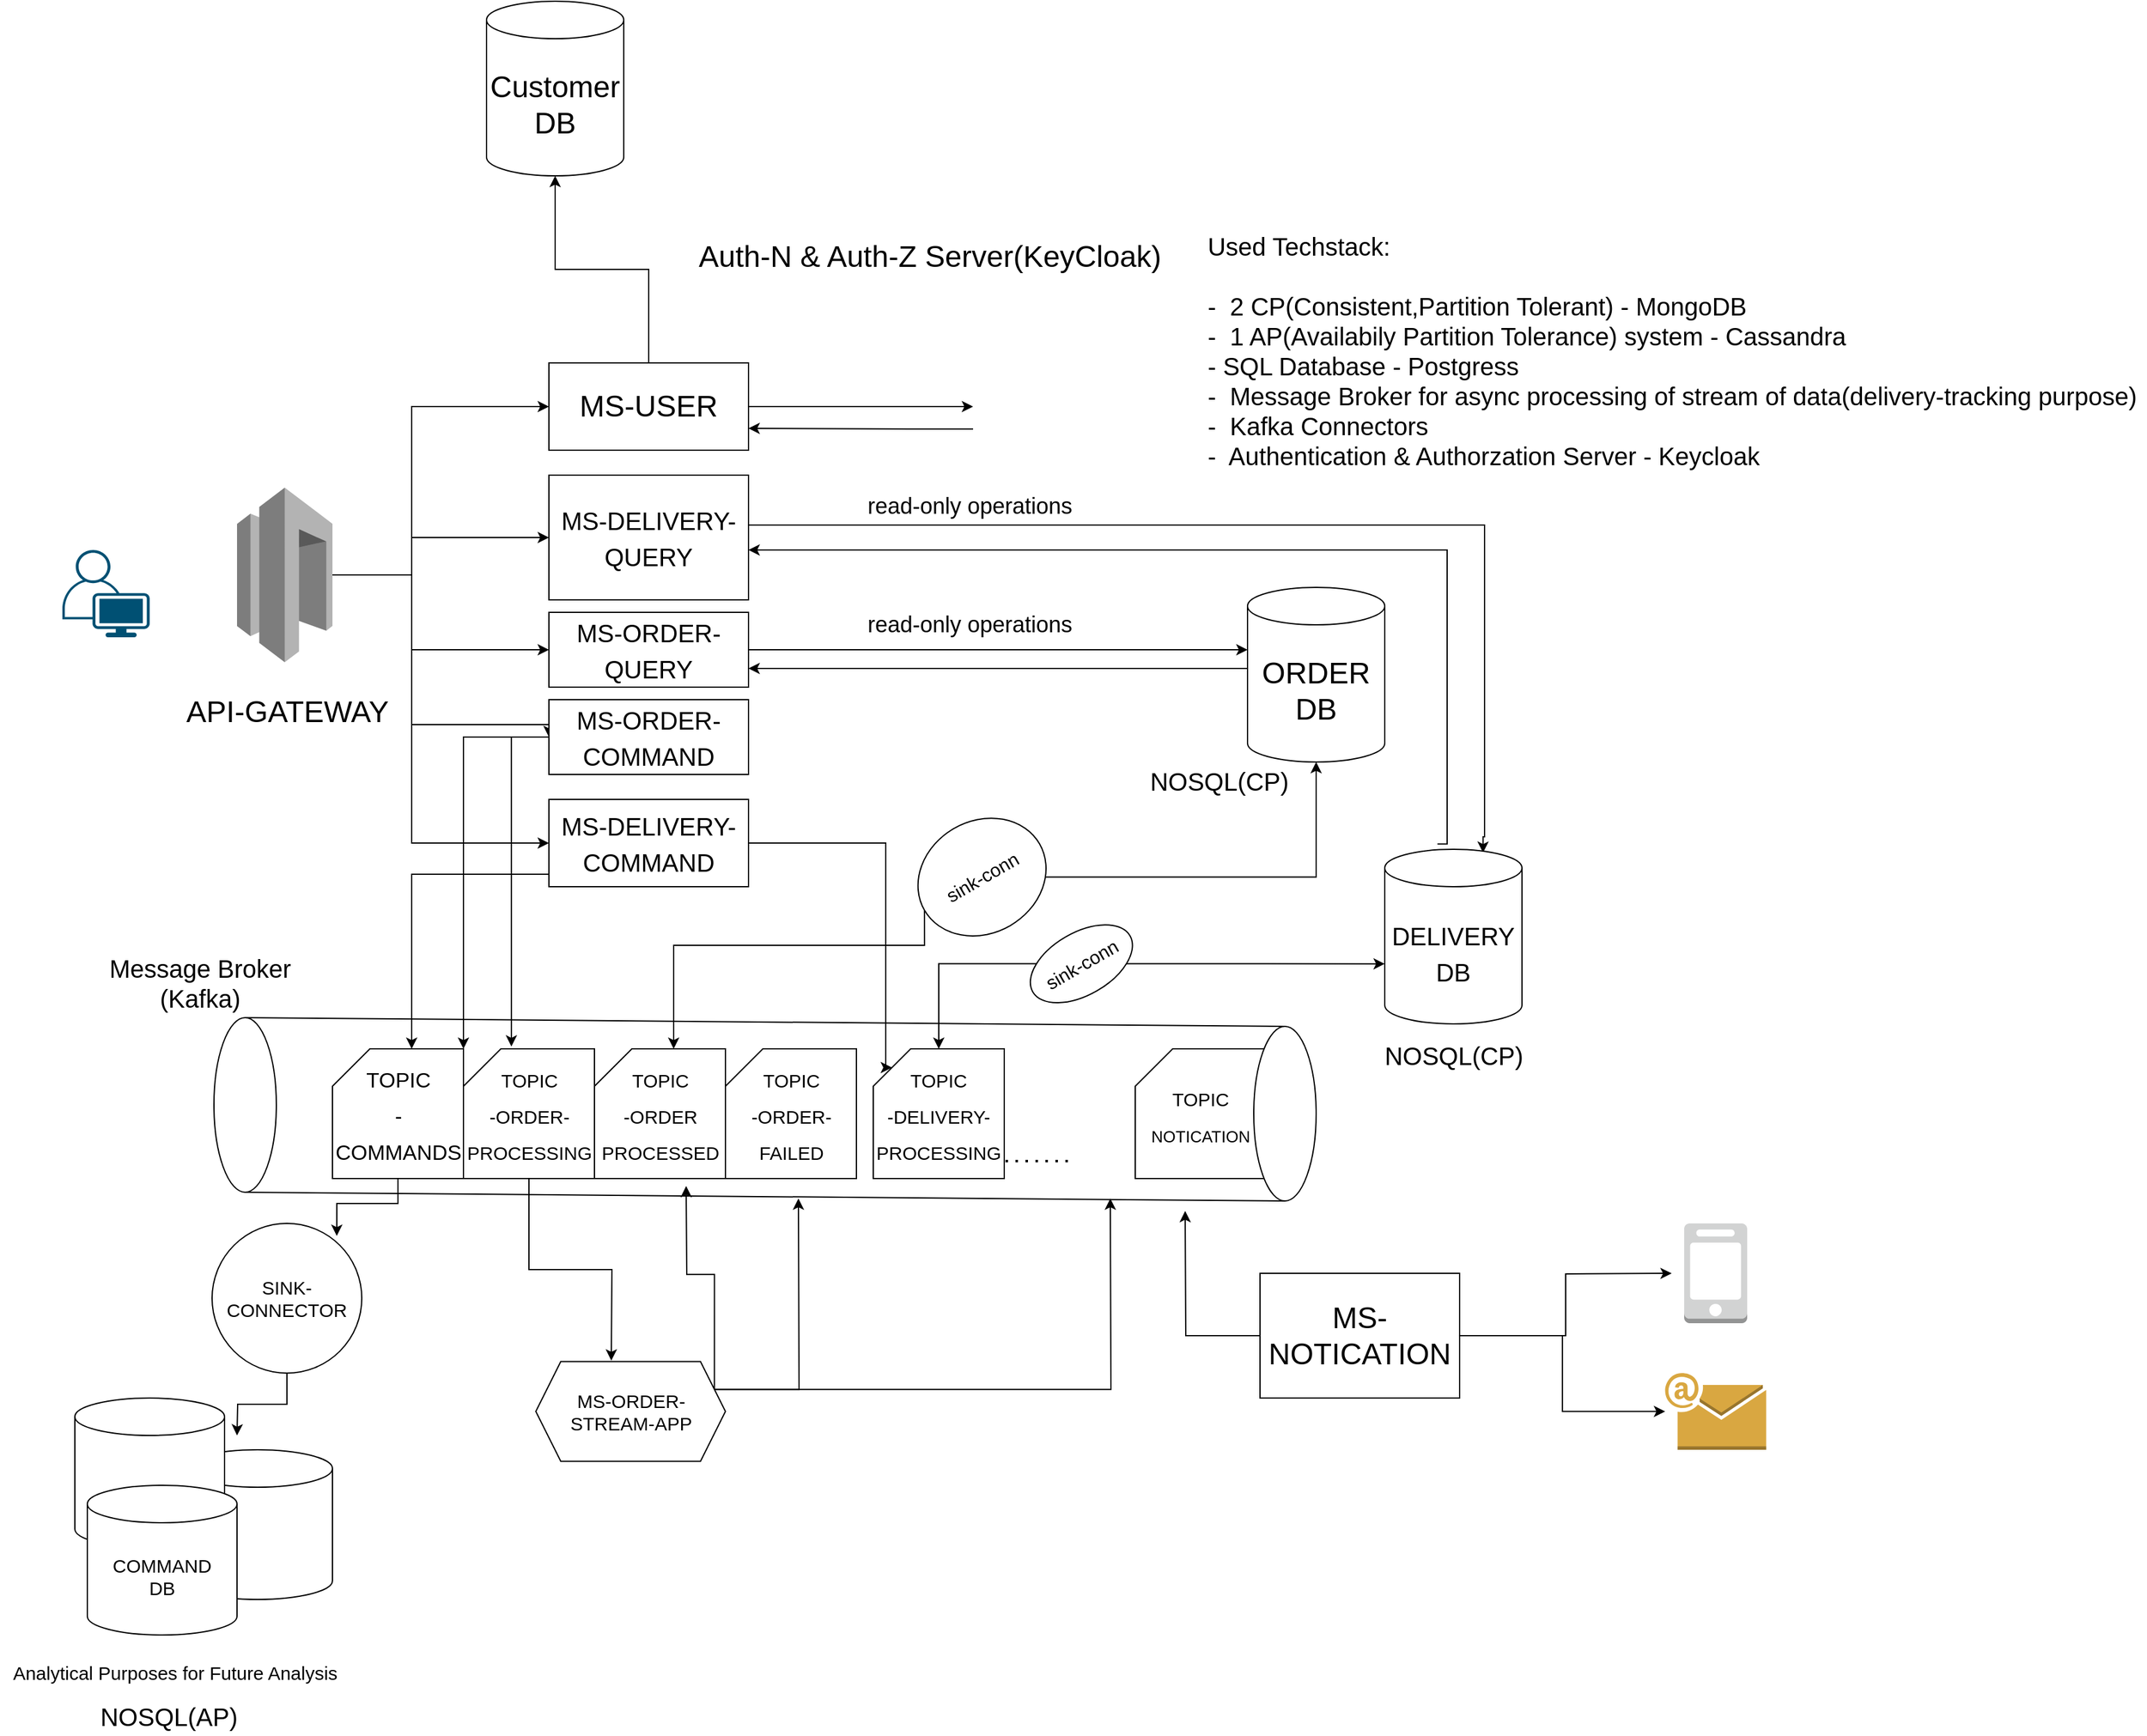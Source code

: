 <mxfile version="15.7.3" type="device"><diagram id="QdaVK4vfM6kUvzT5-WcI" name="Page-1"><mxGraphModel dx="3220" dy="2328" grid="1" gridSize="10" guides="1" tooltips="1" connect="1" arrows="1" fold="1" page="1" pageScale="1" pageWidth="850" pageHeight="1100" math="0" shadow="0"><root><mxCell id="0"/><mxCell id="1" parent="0"/><mxCell id="2Rq8LwIGVZRZ_oaM_ocF-4" value="" style="points=[[0.35,0,0],[0.98,0.51,0],[1,0.71,0],[0.67,1,0],[0,0.795,0],[0,0.65,0]];verticalLabelPosition=bottom;sketch=0;html=1;verticalAlign=top;aspect=fixed;align=center;pointerEvents=1;shape=mxgraph.cisco19.user;fillColor=#005073;strokeColor=none;" parent="1" vertex="1"><mxGeometry x="-410" y="60" width="70" height="70" as="geometry"/></mxCell><mxCell id="2Rq8LwIGVZRZ_oaM_ocF-30" style="edgeStyle=orthogonalEdgeStyle;rounded=0;orthogonalLoop=1;jettySize=auto;html=1;entryX=0;entryY=0.5;entryDx=0;entryDy=0;fontSize=15;" parent="1" source="2Rq8LwIGVZRZ_oaM_ocF-5" target="2Rq8LwIGVZRZ_oaM_ocF-9" edge="1"><mxGeometry relative="1" as="geometry"><Array as="points"><mxPoint x="-130" y="80"/><mxPoint x="-130" y="-55"/></Array></mxGeometry></mxCell><mxCell id="2Rq8LwIGVZRZ_oaM_ocF-31" style="edgeStyle=orthogonalEdgeStyle;rounded=0;orthogonalLoop=1;jettySize=auto;html=1;entryX=0;entryY=0.5;entryDx=0;entryDy=0;fontSize=15;" parent="1" source="2Rq8LwIGVZRZ_oaM_ocF-5" target="2Rq8LwIGVZRZ_oaM_ocF-12" edge="1"><mxGeometry relative="1" as="geometry"><Array as="points"><mxPoint x="-130" y="80"/><mxPoint x="-130" y="50"/></Array></mxGeometry></mxCell><mxCell id="2Rq8LwIGVZRZ_oaM_ocF-32" style="edgeStyle=orthogonalEdgeStyle;rounded=0;orthogonalLoop=1;jettySize=auto;html=1;entryX=0;entryY=0.5;entryDx=0;entryDy=0;fontSize=15;" parent="1" source="2Rq8LwIGVZRZ_oaM_ocF-5" target="2Rq8LwIGVZRZ_oaM_ocF-13" edge="1"><mxGeometry relative="1" as="geometry"><Array as="points"><mxPoint x="-130" y="80"/><mxPoint x="-130" y="295"/></Array></mxGeometry></mxCell><mxCell id="50S9KtpKo3tRzP_5u3CS-14" style="edgeStyle=orthogonalEdgeStyle;rounded=0;orthogonalLoop=1;jettySize=auto;html=1;fontSize=20;entryX=0;entryY=0.5;entryDx=0;entryDy=0;" edge="1" parent="1" source="2Rq8LwIGVZRZ_oaM_ocF-5" target="50S9KtpKo3tRzP_5u3CS-8"><mxGeometry relative="1" as="geometry"><mxPoint x="-70.0" y="140" as="targetPoint"/><Array as="points"><mxPoint x="-130" y="80"/><mxPoint x="-130" y="140"/></Array></mxGeometry></mxCell><mxCell id="50S9KtpKo3tRzP_5u3CS-15" style="edgeStyle=orthogonalEdgeStyle;rounded=0;orthogonalLoop=1;jettySize=auto;html=1;entryX=0;entryY=0.5;entryDx=0;entryDy=0;fontSize=20;" edge="1" parent="1" source="2Rq8LwIGVZRZ_oaM_ocF-5" target="50S9KtpKo3tRzP_5u3CS-9"><mxGeometry relative="1" as="geometry"><Array as="points"><mxPoint x="-130" y="80"/><mxPoint x="-130" y="200"/><mxPoint x="-20" y="200"/></Array></mxGeometry></mxCell><mxCell id="2Rq8LwIGVZRZ_oaM_ocF-5" value="" style="outlineConnect=0;dashed=0;verticalLabelPosition=bottom;verticalAlign=top;align=center;html=1;shape=mxgraph.aws3.storage_gateway;fillColor=#B3B3B3;gradientColor=none;" parent="1" vertex="1"><mxGeometry x="-270" y="10" width="76.5" height="140" as="geometry"/></mxCell><mxCell id="2Rq8LwIGVZRZ_oaM_ocF-6" value="&lt;font style=&quot;font-size: 24px&quot;&gt;API-GATEWAY&lt;/font&gt;" style="text;html=1;align=center;verticalAlign=middle;resizable=0;points=[];autosize=1;strokeColor=none;fillColor=none;" parent="1" vertex="1"><mxGeometry x="-320" y="180" width="180" height="20" as="geometry"/></mxCell><mxCell id="50S9KtpKo3tRzP_5u3CS-24" style="edgeStyle=orthogonalEdgeStyle;rounded=0;orthogonalLoop=1;jettySize=auto;html=1;entryX=1;entryY=0.75;entryDx=0;entryDy=0;fontSize=20;" edge="1" parent="1" source="2Rq8LwIGVZRZ_oaM_ocF-7" target="2Rq8LwIGVZRZ_oaM_ocF-9"><mxGeometry relative="1" as="geometry"><Array as="points"><mxPoint x="270" y="-37"/><mxPoint x="270" y="-37"/></Array></mxGeometry></mxCell><mxCell id="2Rq8LwIGVZRZ_oaM_ocF-7" value="" style="shape=image;verticalLabelPosition=bottom;labelBackgroundColor=#ffffff;verticalAlign=top;aspect=fixed;imageAspect=0;image=https://upload.wikimedia.org/wikipedia/commons/2/29/Keycloak_Logo.png;" parent="1" vertex="1"><mxGeometry x="320" y="-125" width="140" height="140" as="geometry"/></mxCell><mxCell id="2Rq8LwIGVZRZ_oaM_ocF-8" value="Auth-N &amp;amp; Auth-Z Server(KeyCloak)" style="text;html=1;align=center;verticalAlign=middle;resizable=0;points=[];autosize=1;strokeColor=none;fillColor=none;fontSize=24;" parent="1" vertex="1"><mxGeometry x="90" y="-190" width="390" height="30" as="geometry"/></mxCell><mxCell id="2Rq8LwIGVZRZ_oaM_ocF-65" style="edgeStyle=orthogonalEdgeStyle;rounded=0;orthogonalLoop=1;jettySize=auto;html=1;fontSize=15;entryX=0.5;entryY=1;entryDx=0;entryDy=0;entryPerimeter=0;" parent="1" source="2Rq8LwIGVZRZ_oaM_ocF-9" edge="1" target="2Rq8LwIGVZRZ_oaM_ocF-10"><mxGeometry relative="1" as="geometry"><mxPoint x="-10" y="-160" as="targetPoint"/></mxGeometry></mxCell><mxCell id="2Rq8LwIGVZRZ_oaM_ocF-68" style="edgeStyle=orthogonalEdgeStyle;rounded=0;orthogonalLoop=1;jettySize=auto;html=1;fontSize=15;" parent="1" source="2Rq8LwIGVZRZ_oaM_ocF-9" target="2Rq8LwIGVZRZ_oaM_ocF-7" edge="1"><mxGeometry relative="1" as="geometry"/></mxCell><mxCell id="2Rq8LwIGVZRZ_oaM_ocF-9" value="MS-USER" style="rounded=0;whiteSpace=wrap;html=1;fontSize=24;fillColor=#FFFFFF;" parent="1" vertex="1"><mxGeometry x="-20" y="-90" width="160" height="70" as="geometry"/></mxCell><mxCell id="2Rq8LwIGVZRZ_oaM_ocF-10" value="Customer&lt;br&gt;DB" style="shape=cylinder3;whiteSpace=wrap;html=1;boundedLbl=1;backgroundOutline=1;size=15;fontSize=24;fillColor=#FFFFFF;" parent="1" vertex="1"><mxGeometry x="-70" y="-380" width="110" height="140" as="geometry"/></mxCell><mxCell id="2Rq8LwIGVZRZ_oaM_ocF-64" style="edgeStyle=orthogonalEdgeStyle;rounded=0;orthogonalLoop=1;jettySize=auto;html=1;exitX=1;exitY=0.75;exitDx=0;exitDy=0;fontSize=15;entryX=0.716;entryY=0.02;entryDx=0;entryDy=0;entryPerimeter=0;" parent="1" source="2Rq8LwIGVZRZ_oaM_ocF-12" edge="1" target="2Rq8LwIGVZRZ_oaM_ocF-14"><mxGeometry relative="1" as="geometry"><mxPoint x="710" y="290" as="targetPoint"/><Array as="points"><mxPoint x="140" y="40"/><mxPoint x="730" y="40"/><mxPoint x="730" y="290"/><mxPoint x="729" y="290"/></Array></mxGeometry></mxCell><mxCell id="2Rq8LwIGVZRZ_oaM_ocF-12" value="&lt;font style=&quot;font-size: 20px&quot;&gt;MS-DELIVERY-QUERY&lt;/font&gt;" style="rounded=0;whiteSpace=wrap;html=1;fontSize=24;fillColor=#FFFFFF;" parent="1" vertex="1"><mxGeometry x="-20" width="160" height="100" as="geometry"/></mxCell><mxCell id="2Rq8LwIGVZRZ_oaM_ocF-60" style="edgeStyle=orthogonalEdgeStyle;rounded=0;orthogonalLoop=1;jettySize=auto;html=1;fontSize=15;entryX=0;entryY=0;entryDx=15;entryDy=15;entryPerimeter=0;" parent="1" source="2Rq8LwIGVZRZ_oaM_ocF-13" target="50S9KtpKo3tRzP_5u3CS-1" edge="1"><mxGeometry relative="1" as="geometry"><Array as="points"><mxPoint x="250" y="295"/><mxPoint x="250" y="475"/></Array></mxGeometry></mxCell><mxCell id="2Rq8LwIGVZRZ_oaM_ocF-66" style="edgeStyle=orthogonalEdgeStyle;rounded=0;orthogonalLoop=1;jettySize=auto;html=1;fontSize=15;" parent="1" source="2Rq8LwIGVZRZ_oaM_ocF-13" target="2Rq8LwIGVZRZ_oaM_ocF-18" edge="1"><mxGeometry relative="1" as="geometry"><Array as="points"><mxPoint x="-130" y="320"/></Array></mxGeometry></mxCell><mxCell id="2Rq8LwIGVZRZ_oaM_ocF-13" value="&lt;font style=&quot;font-size: 20px&quot;&gt;MS-DELIVERY-COMMAND&lt;/font&gt;" style="rounded=0;whiteSpace=wrap;html=1;fontSize=24;fillColor=#FFFFFF;" parent="1" vertex="1"><mxGeometry x="-20" y="260" width="160" height="70" as="geometry"/></mxCell><mxCell id="2Rq8LwIGVZRZ_oaM_ocF-14" value="&lt;font style=&quot;font-size: 20px&quot;&gt;DELIVERY&lt;br&gt;DB&lt;/font&gt;" style="shape=cylinder3;whiteSpace=wrap;html=1;boundedLbl=1;backgroundOutline=1;size=15;fontSize=24;fillColor=#FFFFFF;" parent="1" vertex="1"><mxGeometry x="650" y="300" width="110" height="140" as="geometry"/></mxCell><mxCell id="2Rq8LwIGVZRZ_oaM_ocF-69" style="edgeStyle=orthogonalEdgeStyle;rounded=0;orthogonalLoop=1;jettySize=auto;html=1;fontSize=15;exitX=0.384;exitY=-0.03;exitDx=0;exitDy=0;exitPerimeter=0;" parent="1" source="2Rq8LwIGVZRZ_oaM_ocF-14" edge="1" target="2Rq8LwIGVZRZ_oaM_ocF-12"><mxGeometry relative="1" as="geometry"><mxPoint x="150" y="170" as="targetPoint"/><Array as="points"><mxPoint x="700" y="296"/><mxPoint x="700" y="60"/></Array></mxGeometry></mxCell><mxCell id="50S9KtpKo3tRzP_5u3CS-18" style="edgeStyle=orthogonalEdgeStyle;rounded=0;orthogonalLoop=1;jettySize=auto;html=1;entryX=1;entryY=0.75;entryDx=0;entryDy=0;fontSize=20;" edge="1" parent="1" source="2Rq8LwIGVZRZ_oaM_ocF-16" target="50S9KtpKo3tRzP_5u3CS-8"><mxGeometry relative="1" as="geometry"><Array as="points"><mxPoint x="450" y="155"/><mxPoint x="450" y="155"/></Array></mxGeometry></mxCell><mxCell id="2Rq8LwIGVZRZ_oaM_ocF-16" value="ORDER&lt;br&gt;DB" style="shape=cylinder3;whiteSpace=wrap;html=1;boundedLbl=1;backgroundOutline=1;size=15;fontSize=24;fillColor=#FFFFFF;" parent="1" vertex="1"><mxGeometry x="540" y="90" width="110" height="140" as="geometry"/></mxCell><mxCell id="2Rq8LwIGVZRZ_oaM_ocF-39" style="edgeStyle=orthogonalEdgeStyle;rounded=0;orthogonalLoop=1;jettySize=auto;html=1;entryX=0.833;entryY=0.083;entryDx=0;entryDy=0;entryPerimeter=0;fontSize=15;" parent="1" source="2Rq8LwIGVZRZ_oaM_ocF-18" target="2Rq8LwIGVZRZ_oaM_ocF-33" edge="1"><mxGeometry relative="1" as="geometry"/></mxCell><mxCell id="2Rq8LwIGVZRZ_oaM_ocF-18" value="&lt;font style=&quot;font-size: 17px&quot;&gt;TOPIC&lt;br&gt;-COMMANDS&lt;/font&gt;" style="shape=card;whiteSpace=wrap;html=1;fontSize=24;fillColor=#FFFFFF;" parent="1" vertex="1"><mxGeometry x="-193.5" y="460" width="105" height="104" as="geometry"/></mxCell><mxCell id="2Rq8LwIGVZRZ_oaM_ocF-59" style="edgeStyle=orthogonalEdgeStyle;rounded=0;orthogonalLoop=1;jettySize=auto;html=1;exitX=0.5;exitY=1;exitDx=0;exitDy=0;exitPerimeter=0;fontSize=15;" parent="1" source="2Rq8LwIGVZRZ_oaM_ocF-19" edge="1"><mxGeometry relative="1" as="geometry"><mxPoint x="30" y="710" as="targetPoint"/></mxGeometry></mxCell><mxCell id="2Rq8LwIGVZRZ_oaM_ocF-19" value="&lt;font style=&quot;font-size: 15px&quot;&gt;TOPIC&lt;br&gt;-ORDER-PROCESSING&lt;/font&gt;" style="shape=card;whiteSpace=wrap;html=1;fontSize=24;fillColor=#FFFFFF;" parent="1" vertex="1"><mxGeometry x="-88.5" y="460" width="105" height="104" as="geometry"/></mxCell><mxCell id="2Rq8LwIGVZRZ_oaM_ocF-20" value="&lt;font style=&quot;font-size: 15px&quot;&gt;TOPIC&lt;br&gt;-ORDER&lt;br&gt;PROCESSED&lt;br&gt;&lt;/font&gt;" style="shape=card;whiteSpace=wrap;html=1;fontSize=24;fillColor=#FFFFFF;" parent="1" vertex="1"><mxGeometry x="16.5" y="460" width="105" height="104" as="geometry"/></mxCell><mxCell id="2Rq8LwIGVZRZ_oaM_ocF-21" value="&lt;font style=&quot;font-size: 15px&quot;&gt;TOPIC&lt;br&gt;-ORDER-FAILED&lt;/font&gt;" style="shape=card;whiteSpace=wrap;html=1;fontSize=24;fillColor=#FFFFFF;" parent="1" vertex="1"><mxGeometry x="121.5" y="460" width="105" height="104" as="geometry"/></mxCell><mxCell id="2Rq8LwIGVZRZ_oaM_ocF-22" value="&lt;font&gt;&lt;span style=&quot;font-size: 15px&quot;&gt;TOPIC&lt;/span&gt;&lt;br&gt;&lt;font style=&quot;font-size: 13px&quot;&gt;NOTICATION&lt;/font&gt;&lt;/font&gt;" style="shape=card;whiteSpace=wrap;html=1;fontSize=24;fillColor=#FFFFFF;" parent="1" vertex="1"><mxGeometry x="450" y="460" width="105" height="104" as="geometry"/></mxCell><mxCell id="2Rq8LwIGVZRZ_oaM_ocF-56" style="edgeStyle=orthogonalEdgeStyle;rounded=0;orthogonalLoop=1;jettySize=auto;html=1;exitX=1;exitY=0.25;exitDx=0;exitDy=0;fontSize=15;" parent="1" source="2Rq8LwIGVZRZ_oaM_ocF-23" edge="1"><mxGeometry relative="1" as="geometry"><mxPoint x="430" y="580" as="targetPoint"/></mxGeometry></mxCell><mxCell id="2Rq8LwIGVZRZ_oaM_ocF-57" style="edgeStyle=orthogonalEdgeStyle;rounded=0;orthogonalLoop=1;jettySize=auto;html=1;exitX=1;exitY=0.25;exitDx=0;exitDy=0;fontSize=15;" parent="1" source="2Rq8LwIGVZRZ_oaM_ocF-23" edge="1"><mxGeometry relative="1" as="geometry"><mxPoint x="180" y="580" as="targetPoint"/></mxGeometry></mxCell><mxCell id="2Rq8LwIGVZRZ_oaM_ocF-58" style="edgeStyle=orthogonalEdgeStyle;rounded=0;orthogonalLoop=1;jettySize=auto;html=1;exitX=1;exitY=0.25;exitDx=0;exitDy=0;fontSize=15;" parent="1" source="2Rq8LwIGVZRZ_oaM_ocF-23" edge="1"><mxGeometry relative="1" as="geometry"><mxPoint x="90" y="570" as="targetPoint"/></mxGeometry></mxCell><mxCell id="2Rq8LwIGVZRZ_oaM_ocF-23" value="MS-ORDER-&lt;br&gt;STREAM-APP" style="shape=hexagon;perimeter=hexagonPerimeter2;whiteSpace=wrap;html=1;fixedSize=1;fontSize=15;fillColor=#FFFFFF;" parent="1" vertex="1"><mxGeometry x="-30.5" y="710.75" width="152" height="80" as="geometry"/></mxCell><mxCell id="2Rq8LwIGVZRZ_oaM_ocF-28" style="edgeStyle=orthogonalEdgeStyle;rounded=0;orthogonalLoop=1;jettySize=auto;html=1;fontSize=15;" parent="1" source="2Rq8LwIGVZRZ_oaM_ocF-25" edge="1"><mxGeometry relative="1" as="geometry"><mxPoint x="880" y="640" as="targetPoint"/></mxGeometry></mxCell><mxCell id="2Rq8LwIGVZRZ_oaM_ocF-29" style="edgeStyle=orthogonalEdgeStyle;rounded=0;orthogonalLoop=1;jettySize=auto;html=1;fontSize=15;" parent="1" source="2Rq8LwIGVZRZ_oaM_ocF-25" target="2Rq8LwIGVZRZ_oaM_ocF-27" edge="1"><mxGeometry relative="1" as="geometry"/></mxCell><mxCell id="2Rq8LwIGVZRZ_oaM_ocF-51" style="edgeStyle=orthogonalEdgeStyle;rounded=0;orthogonalLoop=1;jettySize=auto;html=1;fontSize=15;" parent="1" source="2Rq8LwIGVZRZ_oaM_ocF-25" edge="1"><mxGeometry relative="1" as="geometry"><mxPoint x="490" y="590" as="targetPoint"/></mxGeometry></mxCell><mxCell id="2Rq8LwIGVZRZ_oaM_ocF-25" value="MS-NOTICATION" style="rounded=0;whiteSpace=wrap;html=1;fontSize=24;fillColor=#FFFFFF;" parent="1" vertex="1"><mxGeometry x="550" y="640" width="160" height="100" as="geometry"/></mxCell><mxCell id="2Rq8LwIGVZRZ_oaM_ocF-26" value="" style="outlineConnect=0;dashed=0;verticalLabelPosition=bottom;verticalAlign=top;align=center;html=1;shape=mxgraph.aws3.mobile_client;fillColor=#D2D3D3;gradientColor=none;fontSize=15;" parent="1" vertex="1"><mxGeometry x="890" y="600" width="50.5" height="80" as="geometry"/></mxCell><mxCell id="2Rq8LwIGVZRZ_oaM_ocF-27" value="" style="outlineConnect=0;dashed=0;verticalLabelPosition=bottom;verticalAlign=top;align=center;html=1;shape=mxgraph.aws3.email;fillColor=#D9A741;gradientColor=none;fontSize=15;" parent="1" vertex="1"><mxGeometry x="874.75" y="720" width="81" height="61.5" as="geometry"/></mxCell><mxCell id="2Rq8LwIGVZRZ_oaM_ocF-38" style="edgeStyle=orthogonalEdgeStyle;rounded=0;orthogonalLoop=1;jettySize=auto;html=1;fontSize=15;" parent="1" source="2Rq8LwIGVZRZ_oaM_ocF-33" edge="1"><mxGeometry relative="1" as="geometry"><mxPoint x="-270" y="770" as="targetPoint"/></mxGeometry></mxCell><mxCell id="2Rq8LwIGVZRZ_oaM_ocF-33" value="SINK-CONNECTOR" style="ellipse;whiteSpace=wrap;html=1;aspect=fixed;fontSize=15;fillColor=#FFFFFF;" parent="1" vertex="1"><mxGeometry x="-290" y="600" width="120" height="120" as="geometry"/></mxCell><mxCell id="2Rq8LwIGVZRZ_oaM_ocF-35" value="" style="shape=cylinder3;whiteSpace=wrap;html=1;boundedLbl=1;backgroundOutline=1;size=15;fontSize=15;fillColor=#FFFFFF;" parent="1" vertex="1"><mxGeometry x="-313.5" y="781.5" width="120" height="120" as="geometry"/></mxCell><mxCell id="2Rq8LwIGVZRZ_oaM_ocF-36" value="" style="shape=cylinder3;whiteSpace=wrap;html=1;boundedLbl=1;backgroundOutline=1;size=15;fontSize=15;fillColor=#FFFFFF;" parent="1" vertex="1"><mxGeometry x="-400" y="740" width="120" height="120" as="geometry"/></mxCell><mxCell id="2Rq8LwIGVZRZ_oaM_ocF-37" value="COMMAND&lt;br&gt;DB" style="shape=cylinder3;whiteSpace=wrap;html=1;boundedLbl=1;backgroundOutline=1;size=15;fontSize=15;fillColor=#FFFFFF;" parent="1" vertex="1"><mxGeometry x="-390" y="810" width="120" height="120" as="geometry"/></mxCell><mxCell id="2Rq8LwIGVZRZ_oaM_ocF-41" value="" style="ellipse;whiteSpace=wrap;html=1;fontSize=15;fillColor=#FFFFFF;rotation=-90;" parent="1" vertex="1"><mxGeometry x="-333.5" y="480" width="140" height="50" as="geometry"/></mxCell><mxCell id="2Rq8LwIGVZRZ_oaM_ocF-42" value="" style="ellipse;whiteSpace=wrap;html=1;fontSize=15;fillColor=#FFFFFF;rotation=-90;" parent="1" vertex="1"><mxGeometry x="500" y="487" width="140" height="50" as="geometry"/></mxCell><mxCell id="2Rq8LwIGVZRZ_oaM_ocF-43" value="" style="endArrow=none;html=1;rounded=0;fontSize=15;entryX=1;entryY=0.5;entryDx=0;entryDy=0;exitX=1;exitY=0.5;exitDx=0;exitDy=0;" parent="1" source="2Rq8LwIGVZRZ_oaM_ocF-41" target="2Rq8LwIGVZRZ_oaM_ocF-42" edge="1"><mxGeometry width="50" height="50" relative="1" as="geometry"><mxPoint x="-130" y="300" as="sourcePoint"/><mxPoint x="-80" y="250" as="targetPoint"/></mxGeometry></mxCell><mxCell id="2Rq8LwIGVZRZ_oaM_ocF-45" value="" style="endArrow=none;html=1;rounded=0;fontSize=15;exitX=0;exitY=0.5;exitDx=0;exitDy=0;entryX=0;entryY=0.5;entryDx=0;entryDy=0;" parent="1" source="2Rq8LwIGVZRZ_oaM_ocF-41" target="2Rq8LwIGVZRZ_oaM_ocF-42" edge="1"><mxGeometry width="50" height="50" relative="1" as="geometry"><mxPoint x="-130" y="500" as="sourcePoint"/><mxPoint x="-80" y="450" as="targetPoint"/></mxGeometry></mxCell><mxCell id="2Rq8LwIGVZRZ_oaM_ocF-48" style="edgeStyle=orthogonalEdgeStyle;rounded=0;orthogonalLoop=1;jettySize=auto;html=1;exitX=0;exitY=0.5;exitDx=0;exitDy=0;fontSize=15;" parent="1" source="2Rq8LwIGVZRZ_oaM_ocF-46" edge="1"><mxGeometry relative="1" as="geometry"><mxPoint x="80" y="460" as="targetPoint"/><Array as="points"><mxPoint x="80" y="377"/><mxPoint x="80" y="460"/></Array></mxGeometry></mxCell><mxCell id="2Rq8LwIGVZRZ_oaM_ocF-49" style="edgeStyle=orthogonalEdgeStyle;rounded=0;orthogonalLoop=1;jettySize=auto;html=1;fontSize=15;" parent="1" source="2Rq8LwIGVZRZ_oaM_ocF-46" target="2Rq8LwIGVZRZ_oaM_ocF-16" edge="1"><mxGeometry relative="1" as="geometry"/></mxCell><mxCell id="2Rq8LwIGVZRZ_oaM_ocF-46" value="sink-conn" style="ellipse;whiteSpace=wrap;html=1;fontSize=15;fillColor=#FFFFFF;rotation=-30;" parent="1" vertex="1"><mxGeometry x="273.92" y="277.29" width="106.5" height="90" as="geometry"/></mxCell><mxCell id="2Rq8LwIGVZRZ_oaM_ocF-50" value="" style="endArrow=none;dashed=1;html=1;dashPattern=1 3;strokeWidth=2;rounded=0;fontSize=15;" parent="1" edge="1"><mxGeometry width="50" height="50" relative="1" as="geometry"><mxPoint x="250" y="550" as="sourcePoint"/><mxPoint x="400" y="550" as="targetPoint"/></mxGeometry></mxCell><mxCell id="2Rq8LwIGVZRZ_oaM_ocF-67" value="Analytical Purposes for Future Analysis" style="text;html=1;align=center;verticalAlign=middle;resizable=0;points=[];autosize=1;strokeColor=none;fillColor=none;fontSize=15;" parent="1" vertex="1"><mxGeometry x="-460" y="950" width="280" height="20" as="geometry"/></mxCell><mxCell id="2Rq8LwIGVZRZ_oaM_ocF-70" value="&lt;font style=&quot;font-size: 18px&quot;&gt;read-only operations&lt;/font&gt;" style="text;html=1;align=center;verticalAlign=middle;resizable=0;points=[];autosize=1;strokeColor=none;fillColor=none;fontSize=15;" parent="1" vertex="1"><mxGeometry x="226.5" y="15" width="180" height="20" as="geometry"/></mxCell><mxCell id="2Rq8LwIGVZRZ_oaM_ocF-71" value="&lt;div style=&quot;text-align: left ; font-size: 20px&quot;&gt;&lt;font style=&quot;font-size: 20px&quot;&gt;Used Techstack:&lt;/font&gt;&lt;/div&gt;&lt;div style=&quot;text-align: left ; font-size: 20px&quot;&gt;&lt;font style=&quot;font-size: 20px&quot;&gt;&lt;br&gt;&lt;/font&gt;&lt;/div&gt;&lt;div style=&quot;text-align: left ; font-size: 20px&quot;&gt;&lt;span&gt;&lt;font style=&quot;font-size: 20px&quot;&gt;-&amp;nbsp; 2 CP(Consistent,Partition Tolerant) - MongoDB&lt;/font&gt;&lt;/span&gt;&lt;/div&gt;&lt;div style=&quot;text-align: left ; font-size: 20px&quot;&gt;&lt;span&gt;&lt;font style=&quot;font-size: 20px&quot;&gt;-&amp;nbsp; 1 AP(Availabily Partition Tolerance) system - Cassandra&lt;/font&gt;&lt;/span&gt;&lt;/div&gt;&lt;div style=&quot;text-align: left ; font-size: 20px&quot;&gt;&lt;span&gt;&lt;font style=&quot;font-size: 20px&quot;&gt;- SQL Database - Postgress&lt;/font&gt;&lt;/span&gt;&lt;/div&gt;&lt;div style=&quot;text-align: left ; font-size: 20px&quot;&gt;&lt;font style=&quot;font-size: 20px&quot;&gt;&lt;span&gt;-&amp;nbsp; Message Broker for async processing of stream of data(delivery-tracking purpose&lt;/span&gt;&lt;span&gt;)&lt;/span&gt;&lt;/font&gt;&lt;/div&gt;&lt;div style=&quot;text-align: left ; font-size: 20px&quot;&gt;&lt;span&gt;&lt;font style=&quot;font-size: 20px&quot;&gt;-&amp;nbsp; Kafka Connectors&lt;/font&gt;&lt;/span&gt;&lt;/div&gt;&lt;div style=&quot;text-align: left ; font-size: 20px&quot;&gt;&lt;font style=&quot;font-size: 20px&quot;&gt;-&amp;nbsp; Authentication &amp;amp; Authorzation Server - Keycloak&lt;/font&gt;&lt;/div&gt;" style="text;html=1;align=center;verticalAlign=middle;resizable=0;points=[];autosize=1;strokeColor=none;fillColor=none;fontSize=18;" parent="1" vertex="1"><mxGeometry x="500" y="-190" width="760" height="180" as="geometry"/></mxCell><mxCell id="50S9KtpKo3tRzP_5u3CS-1" value="&lt;font style=&quot;font-size: 15px&quot;&gt;TOPIC&lt;br&gt;-DELIVERY-PROCESSING&lt;/font&gt;" style="shape=card;whiteSpace=wrap;html=1;fontSize=24;fillColor=#FFFFFF;" vertex="1" parent="1"><mxGeometry x="240" y="460" width="105" height="104" as="geometry"/></mxCell><mxCell id="50S9KtpKo3tRzP_5u3CS-6" style="edgeStyle=orthogonalEdgeStyle;rounded=0;orthogonalLoop=1;jettySize=auto;html=1;entryX=0.5;entryY=0;entryDx=0;entryDy=0;entryPerimeter=0;" edge="1" parent="1" source="50S9KtpKo3tRzP_5u3CS-2" target="50S9KtpKo3tRzP_5u3CS-1"><mxGeometry relative="1" as="geometry"/></mxCell><mxCell id="50S9KtpKo3tRzP_5u3CS-7" style="edgeStyle=orthogonalEdgeStyle;rounded=0;orthogonalLoop=1;jettySize=auto;html=1;" edge="1" parent="1" source="50S9KtpKo3tRzP_5u3CS-2"><mxGeometry relative="1" as="geometry"><mxPoint x="650.0" y="391.83" as="targetPoint"/></mxGeometry></mxCell><mxCell id="50S9KtpKo3tRzP_5u3CS-2" value="sink-conn" style="ellipse;whiteSpace=wrap;html=1;fontSize=15;fillColor=#FFFFFF;rotation=-30;" vertex="1" parent="1"><mxGeometry x="361.83" y="366.83" width="90" height="50" as="geometry"/></mxCell><mxCell id="50S9KtpKo3tRzP_5u3CS-16" style="edgeStyle=orthogonalEdgeStyle;rounded=0;orthogonalLoop=1;jettySize=auto;html=1;fontSize=20;" edge="1" parent="1" source="50S9KtpKo3tRzP_5u3CS-8"><mxGeometry relative="1" as="geometry"><mxPoint x="540.0" y="140" as="targetPoint"/></mxGeometry></mxCell><mxCell id="50S9KtpKo3tRzP_5u3CS-8" value="&lt;font style=&quot;font-size: 20px&quot;&gt;MS-ORDER-QUERY&lt;/font&gt;" style="rounded=0;whiteSpace=wrap;html=1;fontSize=24;fillColor=#FFFFFF;" vertex="1" parent="1"><mxGeometry x="-20" y="110" width="160" height="60" as="geometry"/></mxCell><mxCell id="50S9KtpKo3tRzP_5u3CS-10" style="edgeStyle=orthogonalEdgeStyle;rounded=0;orthogonalLoop=1;jettySize=auto;html=1;entryX=1;entryY=0;entryDx=0;entryDy=0;entryPerimeter=0;fontSize=20;" edge="1" parent="1" source="50S9KtpKo3tRzP_5u3CS-9" target="2Rq8LwIGVZRZ_oaM_ocF-18"><mxGeometry relative="1" as="geometry"><Array as="points"><mxPoint x="-89" y="210"/></Array></mxGeometry></mxCell><mxCell id="50S9KtpKo3tRzP_5u3CS-12" style="edgeStyle=orthogonalEdgeStyle;rounded=0;orthogonalLoop=1;jettySize=auto;html=1;entryX=0.366;entryY=-0.018;entryDx=0;entryDy=0;entryPerimeter=0;fontSize=20;" edge="1" parent="1" source="50S9KtpKo3tRzP_5u3CS-9" target="2Rq8LwIGVZRZ_oaM_ocF-19"><mxGeometry relative="1" as="geometry"><Array as="points"><mxPoint x="-50" y="210"/></Array></mxGeometry></mxCell><mxCell id="50S9KtpKo3tRzP_5u3CS-9" value="&lt;font style=&quot;font-size: 20px&quot;&gt;MS-ORDER-COMMAND&lt;/font&gt;" style="rounded=0;whiteSpace=wrap;html=1;fontSize=24;fillColor=#FFFFFF;" vertex="1" parent="1"><mxGeometry x="-20" y="180" width="160" height="60" as="geometry"/></mxCell><mxCell id="50S9KtpKo3tRzP_5u3CS-19" value="NOSQL(CP)" style="text;html=1;align=center;verticalAlign=middle;resizable=0;points=[];autosize=1;strokeColor=none;fillColor=none;fontSize=20;" vertex="1" parent="1"><mxGeometry x="640" y="450" width="130" height="30" as="geometry"/></mxCell><mxCell id="50S9KtpKo3tRzP_5u3CS-21" value="NOSQL(CP)" style="text;html=1;align=center;verticalAlign=middle;resizable=0;points=[];autosize=1;strokeColor=none;fillColor=none;fontSize=20;" vertex="1" parent="1"><mxGeometry x="451.83" y="230" width="130" height="30" as="geometry"/></mxCell><mxCell id="50S9KtpKo3tRzP_5u3CS-22" value="NOSQL(AP)" style="text;html=1;align=center;verticalAlign=middle;resizable=0;points=[];autosize=1;strokeColor=none;fillColor=none;fontSize=20;" vertex="1" parent="1"><mxGeometry x="-390" y="980" width="130" height="30" as="geometry"/></mxCell><mxCell id="50S9KtpKo3tRzP_5u3CS-23" value="&lt;font style=&quot;font-size: 18px&quot;&gt;read-only operations&lt;/font&gt;" style="text;html=1;align=center;verticalAlign=middle;resizable=0;points=[];autosize=1;strokeColor=none;fillColor=none;fontSize=15;" vertex="1" parent="1"><mxGeometry x="226.5" y="110" width="180" height="20" as="geometry"/></mxCell><mxCell id="50S9KtpKo3tRzP_5u3CS-26" value="&lt;font style=&quot;font-size: 20px&quot;&gt;Message Broker&lt;br&gt;(Kafka)&lt;/font&gt;" style="text;html=1;align=center;verticalAlign=middle;resizable=0;points=[];autosize=1;strokeColor=none;fillColor=none;fontSize=13;" vertex="1" parent="1"><mxGeometry x="-380" y="386.83" width="160" height="40" as="geometry"/></mxCell></root></mxGraphModel></diagram></mxfile>